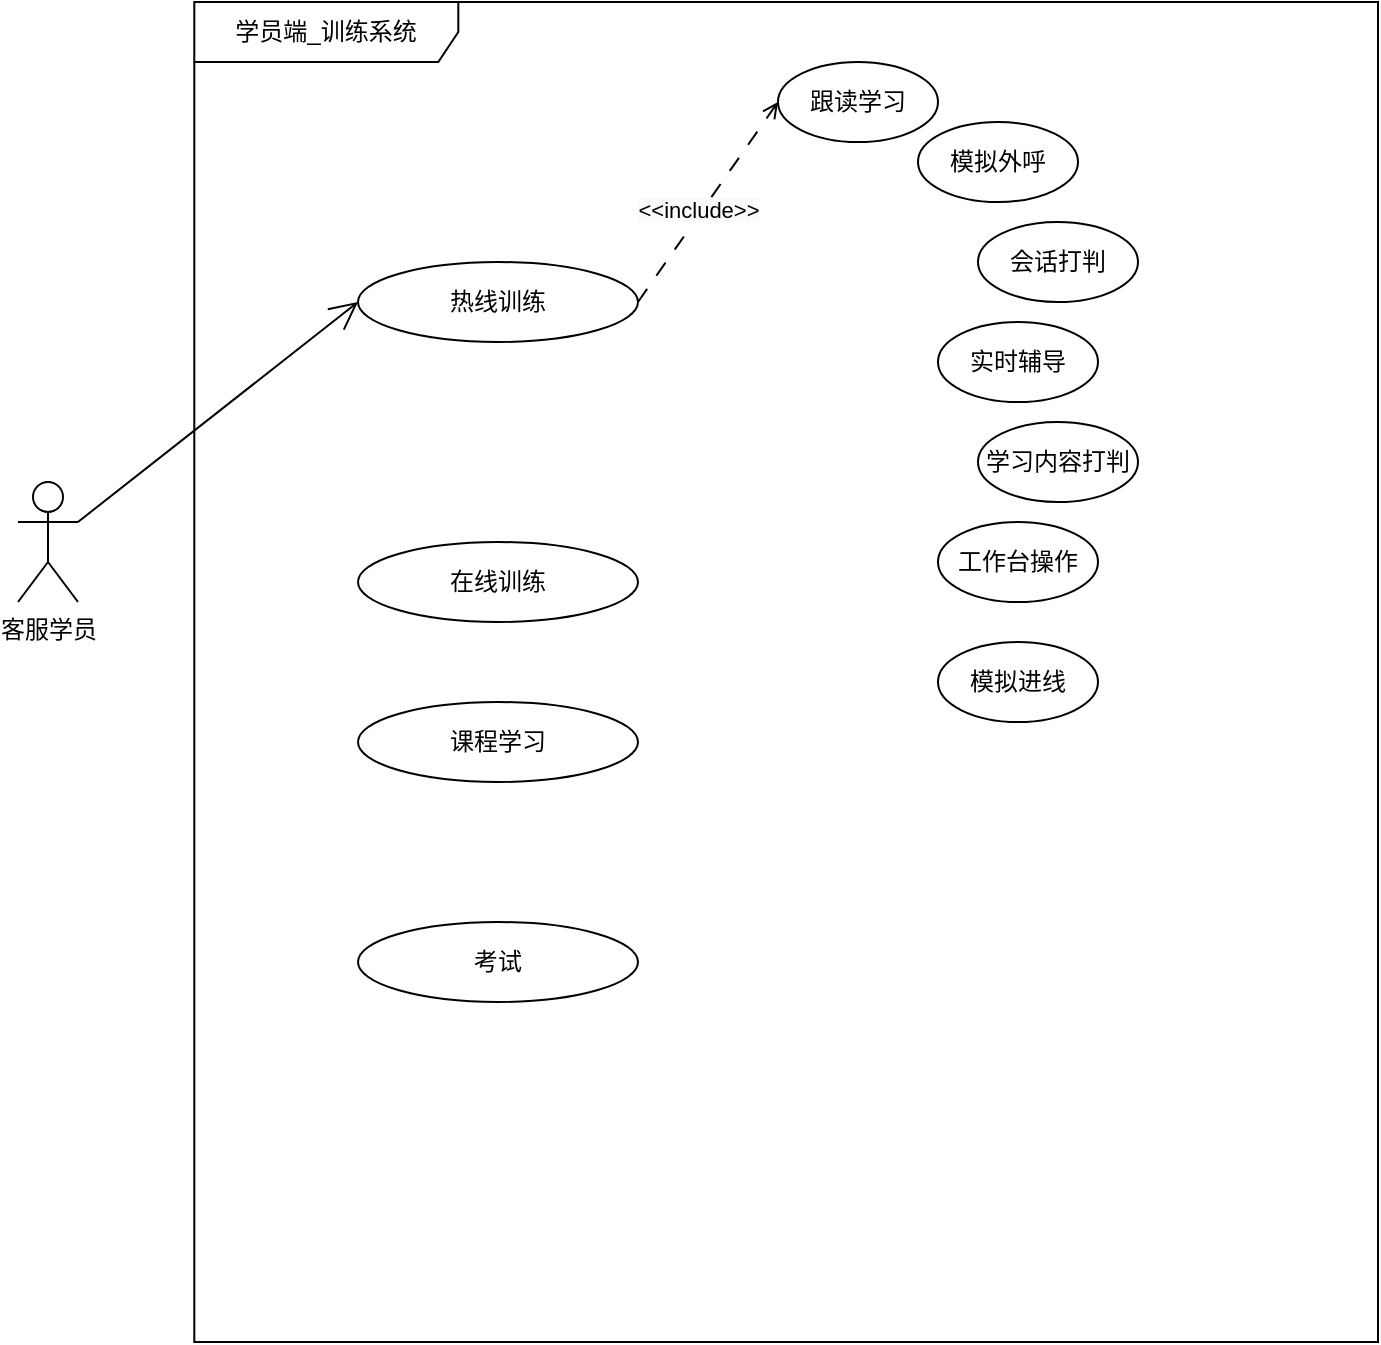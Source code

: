 <mxfile version="24.8.6">
  <diagram name="第 1 页" id="XtMWljfxsm4l7w6YXOUE">
    <mxGraphModel dx="871" dy="504" grid="1" gridSize="10" guides="1" tooltips="1" connect="1" arrows="1" fold="1" page="1" pageScale="1" pageWidth="827" pageHeight="1169" math="0" shadow="0">
      <root>
        <mxCell id="0" />
        <mxCell id="1" parent="0" />
        <mxCell id="b58emFoe7f32XrIK5xdj-1" value="客服学员" style="shape=umlActor;verticalLabelPosition=bottom;verticalAlign=top;html=1;outlineConnect=0;" vertex="1" parent="1">
          <mxGeometry x="210" y="310" width="30" height="60" as="geometry" />
        </mxCell>
        <mxCell id="b58emFoe7f32XrIK5xdj-16" value="学员端_训练系统" style="shape=umlFrame;whiteSpace=wrap;html=1;pointerEvents=0;width=132;height=30;" vertex="1" parent="1">
          <mxGeometry x="298.15" y="70" width="591.85" height="670" as="geometry" />
        </mxCell>
        <mxCell id="b58emFoe7f32XrIK5xdj-17" value="热线训练" style="ellipse;whiteSpace=wrap;html=1;" vertex="1" parent="1">
          <mxGeometry x="380" y="200" width="140" height="40" as="geometry" />
        </mxCell>
        <mxCell id="b58emFoe7f32XrIK5xdj-18" value="" style="endArrow=open;endFill=1;endSize=12;html=1;rounded=0;entryX=0;entryY=0.5;entryDx=0;entryDy=0;exitX=1;exitY=0.333;exitDx=0;exitDy=0;exitPerimeter=0;" edge="1" parent="1" target="b58emFoe7f32XrIK5xdj-17" source="b58emFoe7f32XrIK5xdj-1">
          <mxGeometry width="160" relative="1" as="geometry">
            <mxPoint x="240" y="460" as="sourcePoint" />
            <mxPoint x="424" y="280" as="targetPoint" />
          </mxGeometry>
        </mxCell>
        <mxCell id="b58emFoe7f32XrIK5xdj-27" value="在线训练" style="ellipse;whiteSpace=wrap;html=1;" vertex="1" parent="1">
          <mxGeometry x="380" y="340" width="140" height="40" as="geometry" />
        </mxCell>
        <mxCell id="b58emFoe7f32XrIK5xdj-28" value="课程学习" style="ellipse;whiteSpace=wrap;html=1;" vertex="1" parent="1">
          <mxGeometry x="380" y="420" width="140" height="40" as="geometry" />
        </mxCell>
        <mxCell id="b58emFoe7f32XrIK5xdj-29" value="考试" style="ellipse;whiteSpace=wrap;html=1;" vertex="1" parent="1">
          <mxGeometry x="380" y="530" width="140" height="40" as="geometry" />
        </mxCell>
        <mxCell id="b58emFoe7f32XrIK5xdj-31" value="" style="endArrow=open;html=1;rounded=0;dashed=1;dashPattern=8 8;endFill=0;entryX=0;entryY=0.5;entryDx=0;entryDy=0;exitX=1;exitY=0.5;exitDx=0;exitDy=0;" edge="1" parent="1" source="b58emFoe7f32XrIK5xdj-17" target="b58emFoe7f32XrIK5xdj-33">
          <mxGeometry width="50" height="50" relative="1" as="geometry">
            <mxPoint x="633.757" y="60" as="sourcePoint" />
            <mxPoint x="630" y="190" as="targetPoint" />
            <Array as="points" />
          </mxGeometry>
        </mxCell>
        <mxCell id="b58emFoe7f32XrIK5xdj-32" value="&lt;span style=&quot;background-color: rgb(251, 251, 251);&quot;&gt;&amp;lt;&amp;lt;include&amp;gt;&amp;gt;&lt;/span&gt;" style="edgeLabel;html=1;align=center;verticalAlign=middle;resizable=0;points=[];" vertex="1" connectable="0" parent="b58emFoe7f32XrIK5xdj-31">
          <mxGeometry x="-0.104" y="2" relative="1" as="geometry">
            <mxPoint as="offset" />
          </mxGeometry>
        </mxCell>
        <mxCell id="b58emFoe7f32XrIK5xdj-33" value="跟读学习" style="ellipse;whiteSpace=wrap;html=1;" vertex="1" parent="1">
          <mxGeometry x="590" y="100" width="80" height="40" as="geometry" />
        </mxCell>
        <mxCell id="b58emFoe7f32XrIK5xdj-34" value="模拟外呼" style="ellipse;whiteSpace=wrap;html=1;" vertex="1" parent="1">
          <mxGeometry x="660" y="130" width="80" height="40" as="geometry" />
        </mxCell>
        <mxCell id="b58emFoe7f32XrIK5xdj-35" value="工作台操作" style="ellipse;whiteSpace=wrap;html=1;" vertex="1" parent="1">
          <mxGeometry x="670" y="330" width="80" height="40" as="geometry" />
        </mxCell>
        <mxCell id="b58emFoe7f32XrIK5xdj-36" value="学习内容打判" style="ellipse;whiteSpace=wrap;html=1;" vertex="1" parent="1">
          <mxGeometry x="690" y="280" width="80" height="40" as="geometry" />
        </mxCell>
        <mxCell id="b58emFoe7f32XrIK5xdj-38" value="会话打判" style="ellipse;whiteSpace=wrap;html=1;" vertex="1" parent="1">
          <mxGeometry x="690" y="180" width="80" height="40" as="geometry" />
        </mxCell>
        <mxCell id="b58emFoe7f32XrIK5xdj-39" value="实时辅导" style="ellipse;whiteSpace=wrap;html=1;" vertex="1" parent="1">
          <mxGeometry x="670" y="230" width="80" height="40" as="geometry" />
        </mxCell>
        <mxCell id="b58emFoe7f32XrIK5xdj-40" value="模拟进线" style="ellipse;whiteSpace=wrap;html=1;" vertex="1" parent="1">
          <mxGeometry x="670" y="390" width="80" height="40" as="geometry" />
        </mxCell>
      </root>
    </mxGraphModel>
  </diagram>
</mxfile>
